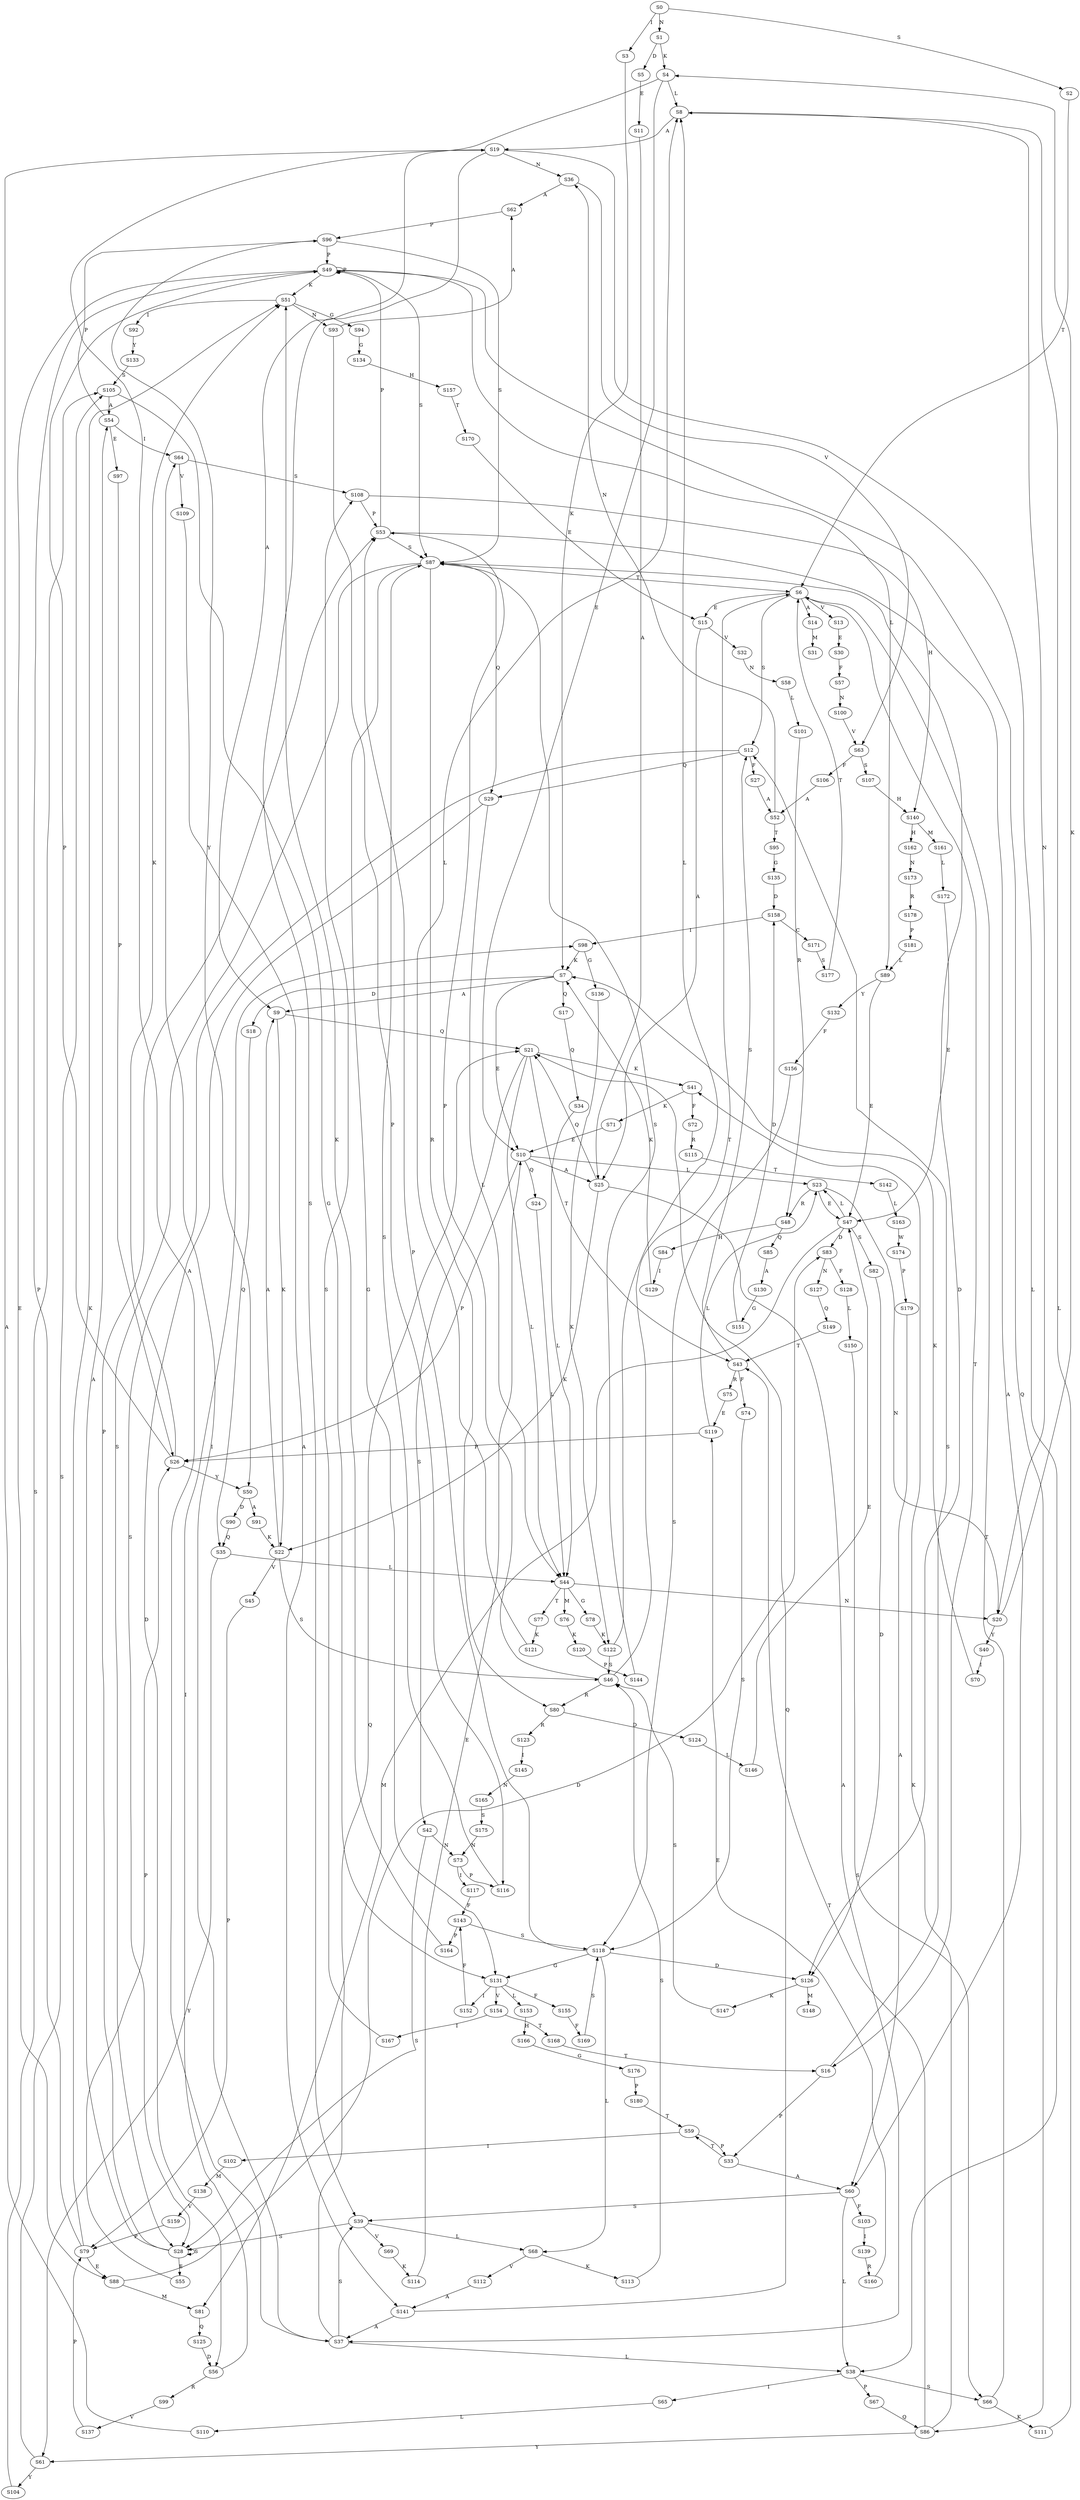 strict digraph  {
	S0 -> S1 [ label = N ];
	S0 -> S2 [ label = S ];
	S0 -> S3 [ label = I ];
	S1 -> S4 [ label = K ];
	S1 -> S5 [ label = D ];
	S2 -> S6 [ label = T ];
	S3 -> S7 [ label = K ];
	S4 -> S8 [ label = L ];
	S4 -> S9 [ label = A ];
	S4 -> S10 [ label = E ];
	S5 -> S11 [ label = E ];
	S6 -> S12 [ label = S ];
	S6 -> S13 [ label = V ];
	S6 -> S14 [ label = A ];
	S6 -> S15 [ label = E ];
	S6 -> S16 [ label = T ];
	S7 -> S17 [ label = Q ];
	S7 -> S10 [ label = E ];
	S7 -> S18 [ label = D ];
	S7 -> S9 [ label = A ];
	S8 -> S19 [ label = A ];
	S8 -> S20 [ label = N ];
	S9 -> S21 [ label = Q ];
	S9 -> S22 [ label = K ];
	S10 -> S23 [ label = L ];
	S10 -> S24 [ label = Q ];
	S10 -> S25 [ label = A ];
	S10 -> S26 [ label = P ];
	S11 -> S25 [ label = A ];
	S12 -> S27 [ label = F ];
	S12 -> S28 [ label = S ];
	S12 -> S29 [ label = Q ];
	S13 -> S30 [ label = E ];
	S14 -> S31 [ label = M ];
	S15 -> S25 [ label = A ];
	S15 -> S32 [ label = V ];
	S16 -> S12 [ label = S ];
	S16 -> S33 [ label = P ];
	S17 -> S34 [ label = Q ];
	S18 -> S35 [ label = Q ];
	S19 -> S36 [ label = N ];
	S19 -> S37 [ label = A ];
	S19 -> S38 [ label = L ];
	S19 -> S39 [ label = S ];
	S20 -> S4 [ label = K ];
	S20 -> S40 [ label = Y ];
	S21 -> S41 [ label = K ];
	S21 -> S42 [ label = S ];
	S21 -> S43 [ label = T ];
	S21 -> S44 [ label = L ];
	S22 -> S9 [ label = A ];
	S22 -> S45 [ label = V ];
	S22 -> S46 [ label = S ];
	S23 -> S47 [ label = E ];
	S23 -> S48 [ label = R ];
	S23 -> S20 [ label = N ];
	S24 -> S44 [ label = L ];
	S25 -> S21 [ label = Q ];
	S25 -> S22 [ label = K ];
	S25 -> S37 [ label = A ];
	S26 -> S49 [ label = P ];
	S26 -> S50 [ label = Y ];
	S26 -> S51 [ label = K ];
	S27 -> S52 [ label = A ];
	S28 -> S53 [ label = P ];
	S28 -> S54 [ label = A ];
	S28 -> S55 [ label = E ];
	S28 -> S28 [ label = S ];
	S29 -> S44 [ label = L ];
	S29 -> S56 [ label = D ];
	S30 -> S57 [ label = F ];
	S32 -> S58 [ label = N ];
	S33 -> S59 [ label = T ];
	S33 -> S60 [ label = A ];
	S34 -> S44 [ label = L ];
	S35 -> S61 [ label = Y ];
	S35 -> S44 [ label = L ];
	S36 -> S62 [ label = A ];
	S36 -> S63 [ label = V ];
	S37 -> S21 [ label = Q ];
	S37 -> S38 [ label = L ];
	S37 -> S39 [ label = S ];
	S37 -> S64 [ label = I ];
	S38 -> S65 [ label = I ];
	S38 -> S66 [ label = S ];
	S38 -> S67 [ label = P ];
	S39 -> S68 [ label = L ];
	S39 -> S69 [ label = V ];
	S39 -> S28 [ label = S ];
	S40 -> S70 [ label = I ];
	S41 -> S71 [ label = K ];
	S41 -> S72 [ label = F ];
	S42 -> S73 [ label = N ];
	S42 -> S28 [ label = S ];
	S43 -> S12 [ label = S ];
	S43 -> S74 [ label = F ];
	S43 -> S75 [ label = R ];
	S44 -> S20 [ label = N ];
	S44 -> S76 [ label = M ];
	S44 -> S77 [ label = T ];
	S44 -> S78 [ label = G ];
	S45 -> S79 [ label = P ];
	S46 -> S53 [ label = P ];
	S46 -> S6 [ label = T ];
	S46 -> S80 [ label = R ];
	S47 -> S81 [ label = M ];
	S47 -> S82 [ label = S ];
	S47 -> S83 [ label = D ];
	S47 -> S23 [ label = L ];
	S48 -> S84 [ label = H ];
	S48 -> S85 [ label = Q ];
	S49 -> S86 [ label = Q ];
	S49 -> S49 [ label = P ];
	S49 -> S87 [ label = S ];
	S49 -> S51 [ label = K ];
	S49 -> S88 [ label = E ];
	S49 -> S89 [ label = L ];
	S50 -> S90 [ label = D ];
	S50 -> S91 [ label = A ];
	S51 -> S92 [ label = I ];
	S51 -> S93 [ label = N ];
	S51 -> S94 [ label = G ];
	S52 -> S36 [ label = N ];
	S52 -> S95 [ label = T ];
	S53 -> S87 [ label = S ];
	S53 -> S49 [ label = P ];
	S53 -> S60 [ label = A ];
	S54 -> S96 [ label = P ];
	S54 -> S64 [ label = I ];
	S54 -> S97 [ label = E ];
	S55 -> S26 [ label = P ];
	S56 -> S98 [ label = I ];
	S56 -> S99 [ label = R ];
	S57 -> S100 [ label = N ];
	S58 -> S101 [ label = L ];
	S59 -> S102 [ label = I ];
	S59 -> S33 [ label = P ];
	S60 -> S103 [ label = F ];
	S60 -> S39 [ label = S ];
	S60 -> S38 [ label = L ];
	S61 -> S104 [ label = Y ];
	S61 -> S105 [ label = S ];
	S62 -> S96 [ label = P ];
	S63 -> S106 [ label = F ];
	S63 -> S107 [ label = S ];
	S64 -> S108 [ label = S ];
	S64 -> S109 [ label = V ];
	S65 -> S110 [ label = L ];
	S66 -> S6 [ label = T ];
	S66 -> S111 [ label = K ];
	S67 -> S86 [ label = Q ];
	S68 -> S112 [ label = V ];
	S68 -> S113 [ label = K ];
	S69 -> S114 [ label = K ];
	S70 -> S7 [ label = K ];
	S71 -> S10 [ label = E ];
	S72 -> S115 [ label = R ];
	S73 -> S116 [ label = P ];
	S73 -> S117 [ label = I ];
	S74 -> S118 [ label = S ];
	S75 -> S119 [ label = E ];
	S76 -> S120 [ label = K ];
	S77 -> S121 [ label = K ];
	S78 -> S122 [ label = K ];
	S79 -> S49 [ label = P ];
	S79 -> S51 [ label = K ];
	S79 -> S88 [ label = E ];
	S80 -> S123 [ label = R ];
	S80 -> S124 [ label = D ];
	S81 -> S125 [ label = Q ];
	S82 -> S126 [ label = D ];
	S83 -> S127 [ label = N ];
	S83 -> S128 [ label = F ];
	S84 -> S129 [ label = I ];
	S85 -> S130 [ label = A ];
	S86 -> S61 [ label = Y ];
	S86 -> S43 [ label = T ];
	S86 -> S41 [ label = K ];
	S87 -> S126 [ label = D ];
	S87 -> S131 [ label = G ];
	S87 -> S28 [ label = S ];
	S87 -> S6 [ label = T ];
	S87 -> S29 [ label = Q ];
	S87 -> S80 [ label = R ];
	S88 -> S83 [ label = D ];
	S88 -> S81 [ label = M ];
	S89 -> S47 [ label = E ];
	S89 -> S132 [ label = Y ];
	S90 -> S35 [ label = Q ];
	S91 -> S22 [ label = K ];
	S92 -> S133 [ label = Y ];
	S93 -> S62 [ label = A ];
	S93 -> S116 [ label = P ];
	S94 -> S134 [ label = G ];
	S95 -> S135 [ label = G ];
	S96 -> S87 [ label = S ];
	S96 -> S49 [ label = P ];
	S96 -> S50 [ label = Y ];
	S97 -> S26 [ label = P ];
	S98 -> S136 [ label = G ];
	S98 -> S7 [ label = K ];
	S99 -> S137 [ label = V ];
	S100 -> S63 [ label = V ];
	S101 -> S48 [ label = R ];
	S102 -> S138 [ label = M ];
	S103 -> S139 [ label = I ];
	S104 -> S105 [ label = S ];
	S105 -> S131 [ label = G ];
	S105 -> S54 [ label = A ];
	S106 -> S52 [ label = A ];
	S107 -> S140 [ label = H ];
	S108 -> S140 [ label = H ];
	S108 -> S53 [ label = P ];
	S109 -> S141 [ label = A ];
	S110 -> S19 [ label = A ];
	S111 -> S8 [ label = L ];
	S112 -> S141 [ label = A ];
	S113 -> S46 [ label = S ];
	S114 -> S10 [ label = E ];
	S115 -> S142 [ label = T ];
	S116 -> S87 [ label = S ];
	S117 -> S143 [ label = F ];
	S118 -> S126 [ label = D ];
	S118 -> S53 [ label = P ];
	S118 -> S68 [ label = L ];
	S118 -> S131 [ label = G ];
	S119 -> S26 [ label = P ];
	S119 -> S23 [ label = L ];
	S120 -> S144 [ label = P ];
	S121 -> S8 [ label = L ];
	S122 -> S46 [ label = S ];
	S122 -> S8 [ label = L ];
	S123 -> S145 [ label = I ];
	S124 -> S146 [ label = L ];
	S125 -> S56 [ label = D ];
	S126 -> S147 [ label = K ];
	S126 -> S148 [ label = M ];
	S127 -> S149 [ label = Q ];
	S128 -> S150 [ label = L ];
	S129 -> S7 [ label = K ];
	S130 -> S151 [ label = G ];
	S131 -> S152 [ label = I ];
	S131 -> S153 [ label = L ];
	S131 -> S154 [ label = V ];
	S131 -> S155 [ label = F ];
	S132 -> S156 [ label = F ];
	S133 -> S105 [ label = S ];
	S134 -> S157 [ label = H ];
	S135 -> S158 [ label = D ];
	S136 -> S122 [ label = K ];
	S137 -> S79 [ label = P ];
	S138 -> S159 [ label = V ];
	S139 -> S160 [ label = R ];
	S140 -> S161 [ label = M ];
	S140 -> S162 [ label = H ];
	S141 -> S21 [ label = Q ];
	S141 -> S37 [ label = A ];
	S142 -> S163 [ label = L ];
	S143 -> S118 [ label = S ];
	S143 -> S164 [ label = P ];
	S144 -> S87 [ label = S ];
	S145 -> S165 [ label = N ];
	S146 -> S47 [ label = E ];
	S147 -> S46 [ label = S ];
	S149 -> S43 [ label = T ];
	S150 -> S66 [ label = S ];
	S151 -> S158 [ label = D ];
	S152 -> S143 [ label = F ];
	S153 -> S166 [ label = H ];
	S154 -> S167 [ label = I ];
	S154 -> S168 [ label = T ];
	S155 -> S169 [ label = F ];
	S156 -> S118 [ label = S ];
	S157 -> S170 [ label = T ];
	S158 -> S98 [ label = I ];
	S158 -> S171 [ label = C ];
	S159 -> S79 [ label = P ];
	S160 -> S119 [ label = E ];
	S161 -> S172 [ label = L ];
	S162 -> S173 [ label = N ];
	S163 -> S174 [ label = W ];
	S164 -> S51 [ label = K ];
	S165 -> S175 [ label = S ];
	S166 -> S176 [ label = G ];
	S167 -> S108 [ label = S ];
	S168 -> S16 [ label = T ];
	S169 -> S118 [ label = S ];
	S170 -> S15 [ label = E ];
	S171 -> S177 [ label = S ];
	S172 -> S47 [ label = E ];
	S173 -> S178 [ label = R ];
	S174 -> S179 [ label = P ];
	S175 -> S73 [ label = N ];
	S176 -> S180 [ label = P ];
	S177 -> S6 [ label = T ];
	S178 -> S181 [ label = P ];
	S179 -> S60 [ label = A ];
	S180 -> S59 [ label = T ];
	S181 -> S89 [ label = L ];
}
